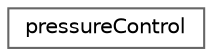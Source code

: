 digraph "Graphical Class Hierarchy"
{
 // LATEX_PDF_SIZE
  bgcolor="transparent";
  edge [fontname=Helvetica,fontsize=10,labelfontname=Helvetica,labelfontsize=10];
  node [fontname=Helvetica,fontsize=10,shape=box,height=0.2,width=0.4];
  rankdir="LR";
  Node0 [id="Node000000",label="pressureControl",height=0.2,width=0.4,color="grey40", fillcolor="white", style="filled",URL="$classFoam_1_1pressureControl.html",tooltip="Provides controls for the pressure reference is closed-volume simulations and a general method for li..."];
}
